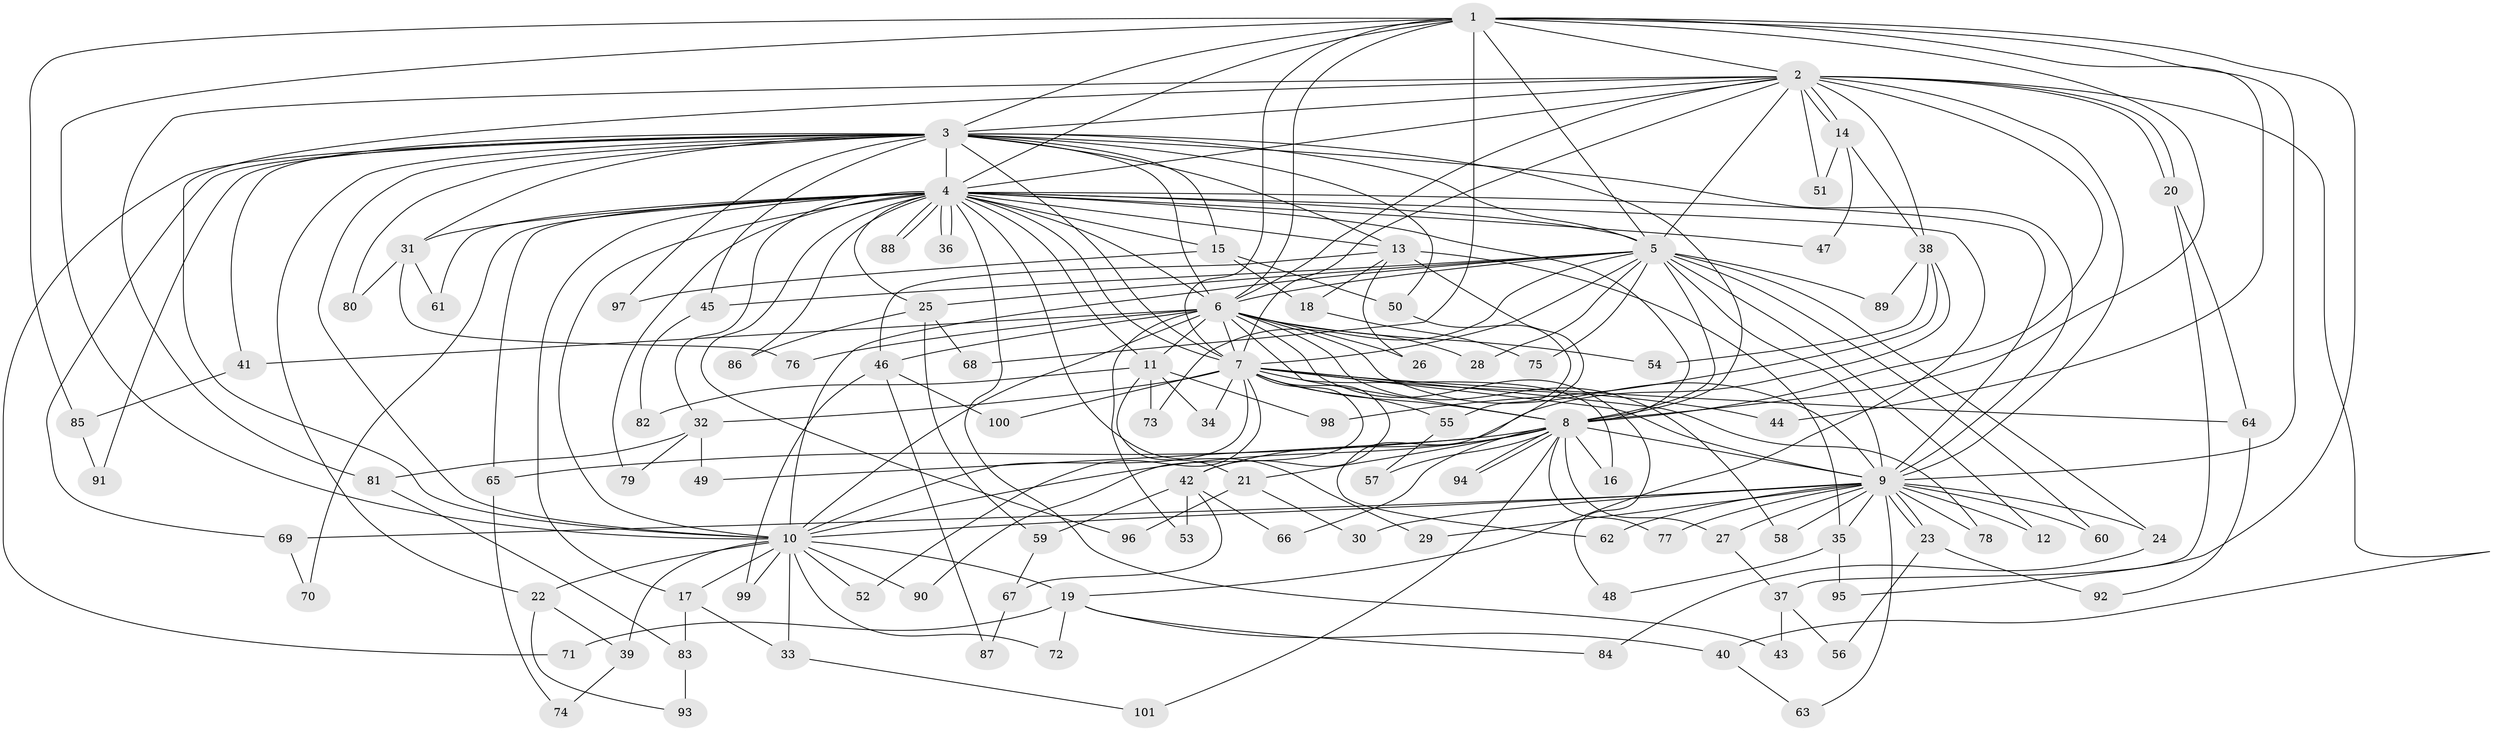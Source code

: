 // Generated by graph-tools (version 1.1) at 2025/14/03/09/25 04:14:16]
// undirected, 101 vertices, 227 edges
graph export_dot {
graph [start="1"]
  node [color=gray90,style=filled];
  1;
  2;
  3;
  4;
  5;
  6;
  7;
  8;
  9;
  10;
  11;
  12;
  13;
  14;
  15;
  16;
  17;
  18;
  19;
  20;
  21;
  22;
  23;
  24;
  25;
  26;
  27;
  28;
  29;
  30;
  31;
  32;
  33;
  34;
  35;
  36;
  37;
  38;
  39;
  40;
  41;
  42;
  43;
  44;
  45;
  46;
  47;
  48;
  49;
  50;
  51;
  52;
  53;
  54;
  55;
  56;
  57;
  58;
  59;
  60;
  61;
  62;
  63;
  64;
  65;
  66;
  67;
  68;
  69;
  70;
  71;
  72;
  73;
  74;
  75;
  76;
  77;
  78;
  79;
  80;
  81;
  82;
  83;
  84;
  85;
  86;
  87;
  88;
  89;
  90;
  91;
  92;
  93;
  94;
  95;
  96;
  97;
  98;
  99;
  100;
  101;
  1 -- 2;
  1 -- 3;
  1 -- 4;
  1 -- 5;
  1 -- 6;
  1 -- 7;
  1 -- 8;
  1 -- 9;
  1 -- 10;
  1 -- 44;
  1 -- 68;
  1 -- 85;
  1 -- 95;
  2 -- 3;
  2 -- 4;
  2 -- 5;
  2 -- 6;
  2 -- 7;
  2 -- 8;
  2 -- 9;
  2 -- 10;
  2 -- 14;
  2 -- 14;
  2 -- 20;
  2 -- 20;
  2 -- 38;
  2 -- 40;
  2 -- 51;
  2 -- 81;
  3 -- 4;
  3 -- 5;
  3 -- 6;
  3 -- 7;
  3 -- 8;
  3 -- 9;
  3 -- 10;
  3 -- 13;
  3 -- 15;
  3 -- 22;
  3 -- 31;
  3 -- 41;
  3 -- 45;
  3 -- 50;
  3 -- 69;
  3 -- 71;
  3 -- 80;
  3 -- 91;
  3 -- 97;
  4 -- 5;
  4 -- 6;
  4 -- 7;
  4 -- 8;
  4 -- 9;
  4 -- 10;
  4 -- 11;
  4 -- 13;
  4 -- 15;
  4 -- 17;
  4 -- 19;
  4 -- 25;
  4 -- 29;
  4 -- 31;
  4 -- 32;
  4 -- 36;
  4 -- 36;
  4 -- 43;
  4 -- 47;
  4 -- 61;
  4 -- 65;
  4 -- 70;
  4 -- 79;
  4 -- 86;
  4 -- 88;
  4 -- 88;
  4 -- 96;
  5 -- 6;
  5 -- 7;
  5 -- 8;
  5 -- 9;
  5 -- 10;
  5 -- 12;
  5 -- 24;
  5 -- 25;
  5 -- 28;
  5 -- 45;
  5 -- 60;
  5 -- 73;
  5 -- 75;
  5 -- 89;
  6 -- 7;
  6 -- 8;
  6 -- 9;
  6 -- 10;
  6 -- 11;
  6 -- 26;
  6 -- 28;
  6 -- 41;
  6 -- 46;
  6 -- 48;
  6 -- 53;
  6 -- 54;
  6 -- 58;
  6 -- 76;
  7 -- 8;
  7 -- 9;
  7 -- 10;
  7 -- 16;
  7 -- 32;
  7 -- 34;
  7 -- 42;
  7 -- 44;
  7 -- 52;
  7 -- 55;
  7 -- 64;
  7 -- 78;
  7 -- 90;
  7 -- 100;
  8 -- 9;
  8 -- 10;
  8 -- 16;
  8 -- 21;
  8 -- 27;
  8 -- 42;
  8 -- 57;
  8 -- 65;
  8 -- 66;
  8 -- 77;
  8 -- 94;
  8 -- 94;
  8 -- 101;
  9 -- 10;
  9 -- 12;
  9 -- 23;
  9 -- 23;
  9 -- 24;
  9 -- 27;
  9 -- 29;
  9 -- 30;
  9 -- 35;
  9 -- 58;
  9 -- 60;
  9 -- 62;
  9 -- 63;
  9 -- 69;
  9 -- 77;
  9 -- 78;
  10 -- 17;
  10 -- 19;
  10 -- 22;
  10 -- 33;
  10 -- 39;
  10 -- 52;
  10 -- 72;
  10 -- 90;
  10 -- 99;
  11 -- 21;
  11 -- 34;
  11 -- 73;
  11 -- 82;
  11 -- 98;
  13 -- 18;
  13 -- 26;
  13 -- 35;
  13 -- 46;
  13 -- 62;
  14 -- 38;
  14 -- 47;
  14 -- 51;
  15 -- 18;
  15 -- 50;
  15 -- 97;
  17 -- 33;
  17 -- 83;
  18 -- 75;
  19 -- 40;
  19 -- 71;
  19 -- 72;
  19 -- 84;
  20 -- 37;
  20 -- 64;
  21 -- 30;
  21 -- 96;
  22 -- 39;
  22 -- 93;
  23 -- 56;
  23 -- 92;
  24 -- 84;
  25 -- 59;
  25 -- 68;
  25 -- 86;
  27 -- 37;
  31 -- 61;
  31 -- 76;
  31 -- 80;
  32 -- 49;
  32 -- 79;
  32 -- 81;
  33 -- 101;
  35 -- 48;
  35 -- 95;
  37 -- 43;
  37 -- 56;
  38 -- 49;
  38 -- 54;
  38 -- 89;
  38 -- 98;
  39 -- 74;
  40 -- 63;
  41 -- 85;
  42 -- 53;
  42 -- 59;
  42 -- 66;
  42 -- 67;
  45 -- 82;
  46 -- 87;
  46 -- 99;
  46 -- 100;
  50 -- 55;
  55 -- 57;
  59 -- 67;
  64 -- 92;
  65 -- 74;
  67 -- 87;
  69 -- 70;
  81 -- 83;
  83 -- 93;
  85 -- 91;
}
